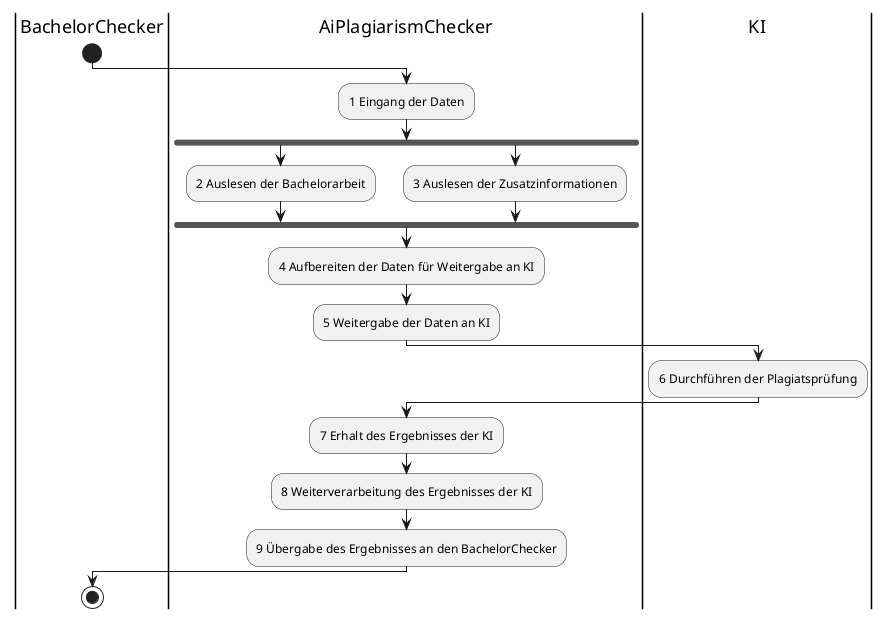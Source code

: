 @startuml Systemablaufmodell
|BachelorChecker|
start

|AiPlagiarismChecker|
:1 Eingang der Daten;
fork
    :2 Auslesen der Bachelorarbeit;
fork again
    :3 Auslesen der Zusatzinformationen;
end fork
:4 Aufbereiten der Daten für Weitergabe an KI;
:5 Weitergabe der Daten an KI;

|KI|
:6 Durchführen der Plagiatsprüfung;

|AiPlagiarismChecker|
:7 Erhalt des Ergebnisses der KI;
:8 Weiterverarbeitung des Ergebnisses der KI;
:9 Übergabe des Ergebnisses an den BachelorChecker;

|BachelorChecker|
stop
@enduml